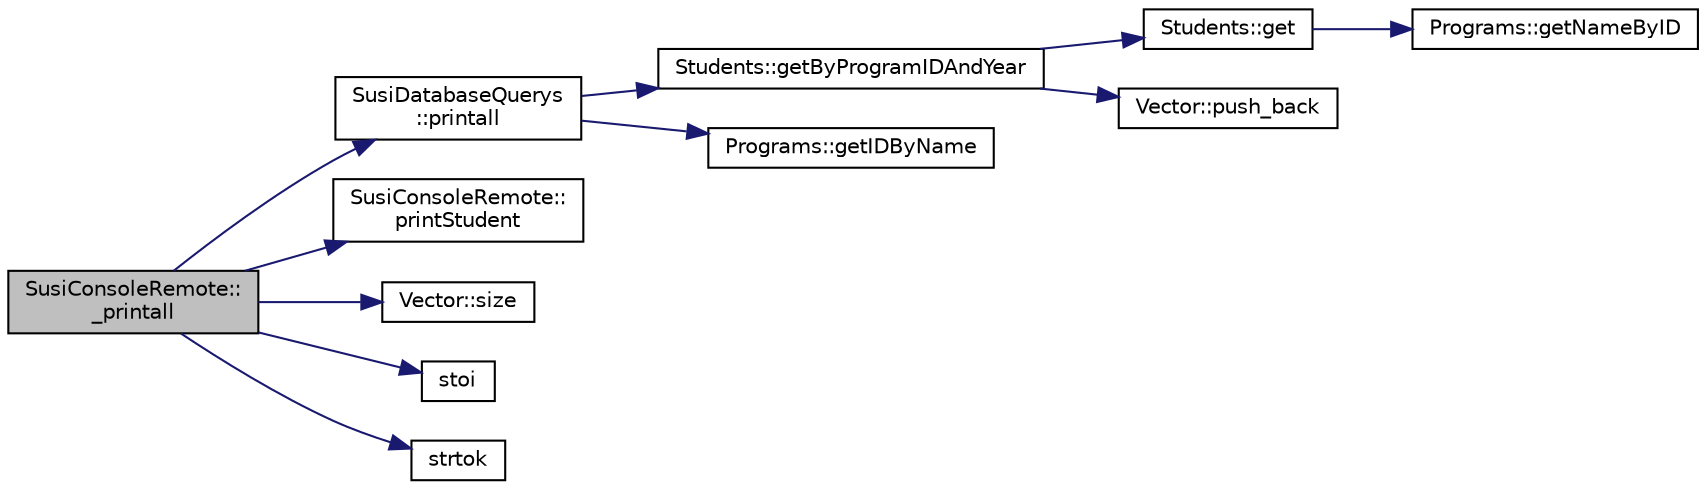 digraph "SusiConsoleRemote::_printall"
{
 // LATEX_PDF_SIZE
  edge [fontname="Helvetica",fontsize="10",labelfontname="Helvetica",labelfontsize="10"];
  node [fontname="Helvetica",fontsize="10",shape=record];
  rankdir="LR";
  Node1 [label="SusiConsoleRemote::\l_printall",height=0.2,width=0.4,color="black", fillcolor="grey75", style="filled", fontcolor="black",tooltip=" "];
  Node1 -> Node2 [color="midnightblue",fontsize="10",style="solid",fontname="Helvetica"];
  Node2 [label="SusiDatabaseQuerys\l::printall",height=0.2,width=0.4,color="black", fillcolor="white", style="filled",URL="$class_susi_database_querys.html#a5219f0beb471459e8b155f86b18681d0",tooltip=" "];
  Node2 -> Node3 [color="midnightblue",fontsize="10",style="solid",fontname="Helvetica"];
  Node3 [label="Students::getByProgramIDAndYear",height=0.2,width=0.4,color="black", fillcolor="white", style="filled",URL="$class_students.html#a18a9bdc1235be924d0e8728a065f1c60",tooltip=" "];
  Node3 -> Node4 [color="midnightblue",fontsize="10",style="solid",fontname="Helvetica"];
  Node4 [label="Students::get",height=0.2,width=0.4,color="black", fillcolor="white", style="filled",URL="$class_students.html#a6c30eb2eef875efaa8d72aa9cdfca39a",tooltip=" "];
  Node4 -> Node5 [color="midnightblue",fontsize="10",style="solid",fontname="Helvetica"];
  Node5 [label="Programs::getNameByID",height=0.2,width=0.4,color="black", fillcolor="white", style="filled",URL="$class_programs.html#a7dc1bbdc990578657c6fda63c78f720d",tooltip=" "];
  Node3 -> Node6 [color="midnightblue",fontsize="10",style="solid",fontname="Helvetica"];
  Node6 [label="Vector::push_back",height=0.2,width=0.4,color="black", fillcolor="white", style="filled",URL="$class_vector.html#aafe4fd2dc987ac473b52ef757aa7a202",tooltip=" "];
  Node2 -> Node7 [color="midnightblue",fontsize="10",style="solid",fontname="Helvetica"];
  Node7 [label="Programs::getIDByName",height=0.2,width=0.4,color="black", fillcolor="white", style="filled",URL="$class_programs.html#a38465cc0fe94193aa430608787393143",tooltip=" "];
  Node1 -> Node8 [color="midnightblue",fontsize="10",style="solid",fontname="Helvetica"];
  Node8 [label="SusiConsoleRemote::\lprintStudent",height=0.2,width=0.4,color="black", fillcolor="white", style="filled",URL="$class_susi_console_remote.html#abe7709fd2c47b52b889ead64ee71b287",tooltip="Показва информация за даден студент."];
  Node1 -> Node9 [color="midnightblue",fontsize="10",style="solid",fontname="Helvetica"];
  Node9 [label="Vector::size",height=0.2,width=0.4,color="black", fillcolor="white", style="filled",URL="$class_vector.html#a9b439586cd10cb45d002ca9d6e3db43c",tooltip=" "];
  Node1 -> Node10 [color="midnightblue",fontsize="10",style="solid",fontname="Helvetica"];
  Node10 [label="stoi",height=0.2,width=0.4,color="black", fillcolor="white", style="filled",URL="$string_8cpp.html#ad6c1e4e71b0db829d771e8fc13f4eaca",tooltip=" "];
  Node1 -> Node11 [color="midnightblue",fontsize="10",style="solid",fontname="Helvetica"];
  Node11 [label="strtok",height=0.2,width=0.4,color="black", fillcolor="white", style="filled",URL="$string_8cpp.html#a20b41aab198d591f95d6eb4f49b4ad66",tooltip=" "];
}
